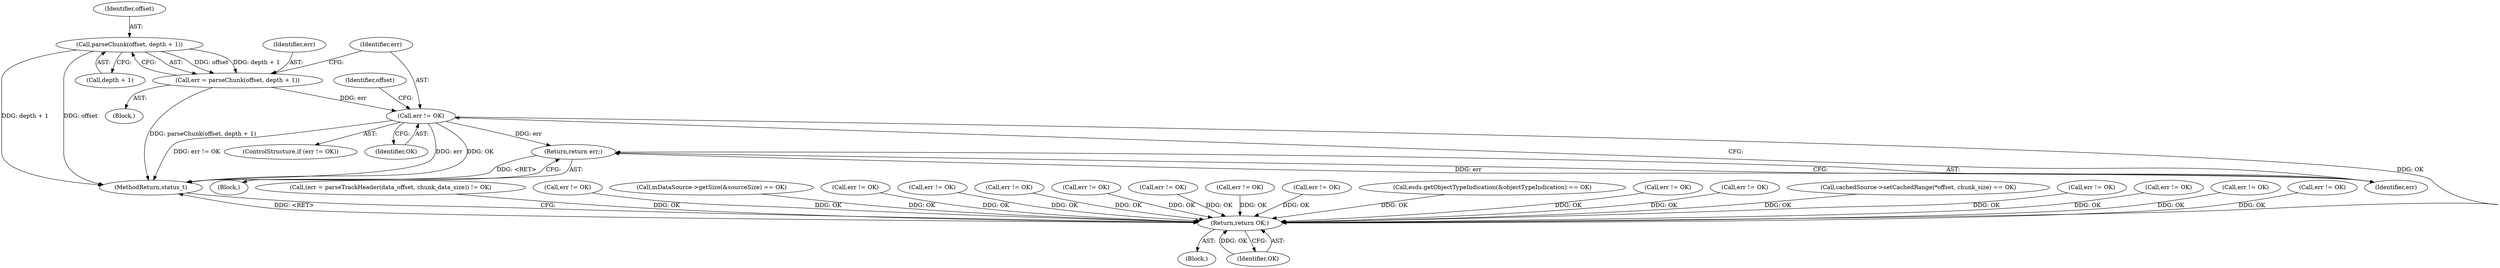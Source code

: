 digraph "0_Android_f81038006b4c59a5a148dcad887371206033c28f_2@pointer" {
"1002584" [label="(Call,parseChunk(offset, depth + 1))"];
"1002582" [label="(Call,err = parseChunk(offset, depth + 1))"];
"1002590" [label="(Call,err != OK)"];
"1002594" [label="(Return,return err;)"];
"1003287" [label="(Return,return OK;)"];
"1001046" [label="(Call,(err = parseTrackHeader(data_offset, chunk_data_size)) != OK)"];
"1000526" [label="(Call,err != OK)"];
"1002586" [label="(Call,depth + 1)"];
"1000194" [label="(Call,mDataSource->getSize(&sourceSize) == OK)"];
"1003289" [label="(MethodReturn,status_t)"];
"1002582" [label="(Call,err = parseChunk(offset, depth + 1))"];
"1001698" [label="(Call,err != OK)"];
"1002585" [label="(Identifier,offset)"];
"1002336" [label="(Call,err != OK)"];
"1002193" [label="(Call,err != OK)"];
"1002584" [label="(Call,parseChunk(offset, depth + 1))"];
"1001909" [label="(Call,err != OK)"];
"1002591" [label="(Identifier,err)"];
"1002589" [label="(ControlStructure,if (err != OK))"];
"1002625" [label="(Call,err != OK)"];
"1001838" [label="(Call,err != OK)"];
"1002583" [label="(Identifier,err)"];
"1002594" [label="(Return,return err;)"];
"1002593" [label="(Block,)"];
"1003287" [label="(Return,return OK;)"];
"1000611" [label="(Call,err != OK)"];
"1000107" [label="(Block,)"];
"1002592" [label="(Identifier,OK)"];
"1002362" [label="(Call,esds.getObjectTypeIndication(&objectTypeIndication) == OK)"];
"1003228" [label="(Call,err != OK)"];
"1002595" [label="(Identifier,err)"];
"1002162" [label="(Call,err != OK)"];
"1000421" [label="(Call,cachedSource->setCachedRange(*offset, chunk_size) == OK)"];
"1001954" [label="(Call,err != OK)"];
"1003288" [label="(Identifier,OK)"];
"1002131" [label="(Call,err != OK)"];
"1001878" [label="(Call,err != OK)"];
"1002578" [label="(Identifier,offset)"];
"1002590" [label="(Call,err != OK)"];
"1001557" [label="(Call,err != OK)"];
"1002580" [label="(Block,)"];
"1002584" -> "1002582"  [label="AST: "];
"1002584" -> "1002586"  [label="CFG: "];
"1002585" -> "1002584"  [label="AST: "];
"1002586" -> "1002584"  [label="AST: "];
"1002582" -> "1002584"  [label="CFG: "];
"1002584" -> "1003289"  [label="DDG: offset"];
"1002584" -> "1003289"  [label="DDG: depth + 1"];
"1002584" -> "1002582"  [label="DDG: offset"];
"1002584" -> "1002582"  [label="DDG: depth + 1"];
"1002582" -> "1002580"  [label="AST: "];
"1002583" -> "1002582"  [label="AST: "];
"1002591" -> "1002582"  [label="CFG: "];
"1002582" -> "1003289"  [label="DDG: parseChunk(offset, depth + 1)"];
"1002582" -> "1002590"  [label="DDG: err"];
"1002590" -> "1002589"  [label="AST: "];
"1002590" -> "1002592"  [label="CFG: "];
"1002591" -> "1002590"  [label="AST: "];
"1002592" -> "1002590"  [label="AST: "];
"1002578" -> "1002590"  [label="CFG: "];
"1002595" -> "1002590"  [label="CFG: "];
"1002590" -> "1003289"  [label="DDG: err != OK"];
"1002590" -> "1003289"  [label="DDG: err"];
"1002590" -> "1003289"  [label="DDG: OK"];
"1002590" -> "1002594"  [label="DDG: err"];
"1002590" -> "1003287"  [label="DDG: OK"];
"1002594" -> "1002593"  [label="AST: "];
"1002594" -> "1002595"  [label="CFG: "];
"1002595" -> "1002594"  [label="AST: "];
"1003289" -> "1002594"  [label="CFG: "];
"1002594" -> "1003289"  [label="DDG: <RET>"];
"1002595" -> "1002594"  [label="DDG: err"];
"1003287" -> "1000107"  [label="AST: "];
"1003287" -> "1003288"  [label="CFG: "];
"1003288" -> "1003287"  [label="AST: "];
"1003289" -> "1003287"  [label="CFG: "];
"1003287" -> "1003289"  [label="DDG: <RET>"];
"1003288" -> "1003287"  [label="DDG: OK"];
"1002131" -> "1003287"  [label="DDG: OK"];
"1001698" -> "1003287"  [label="DDG: OK"];
"1001909" -> "1003287"  [label="DDG: OK"];
"1000611" -> "1003287"  [label="DDG: OK"];
"1000421" -> "1003287"  [label="DDG: OK"];
"1001557" -> "1003287"  [label="DDG: OK"];
"1001838" -> "1003287"  [label="DDG: OK"];
"1001878" -> "1003287"  [label="DDG: OK"];
"1002362" -> "1003287"  [label="DDG: OK"];
"1000526" -> "1003287"  [label="DDG: OK"];
"1002625" -> "1003287"  [label="DDG: OK"];
"1001954" -> "1003287"  [label="DDG: OK"];
"1002162" -> "1003287"  [label="DDG: OK"];
"1002336" -> "1003287"  [label="DDG: OK"];
"1002193" -> "1003287"  [label="DDG: OK"];
"1001046" -> "1003287"  [label="DDG: OK"];
"1000194" -> "1003287"  [label="DDG: OK"];
"1003228" -> "1003287"  [label="DDG: OK"];
}
